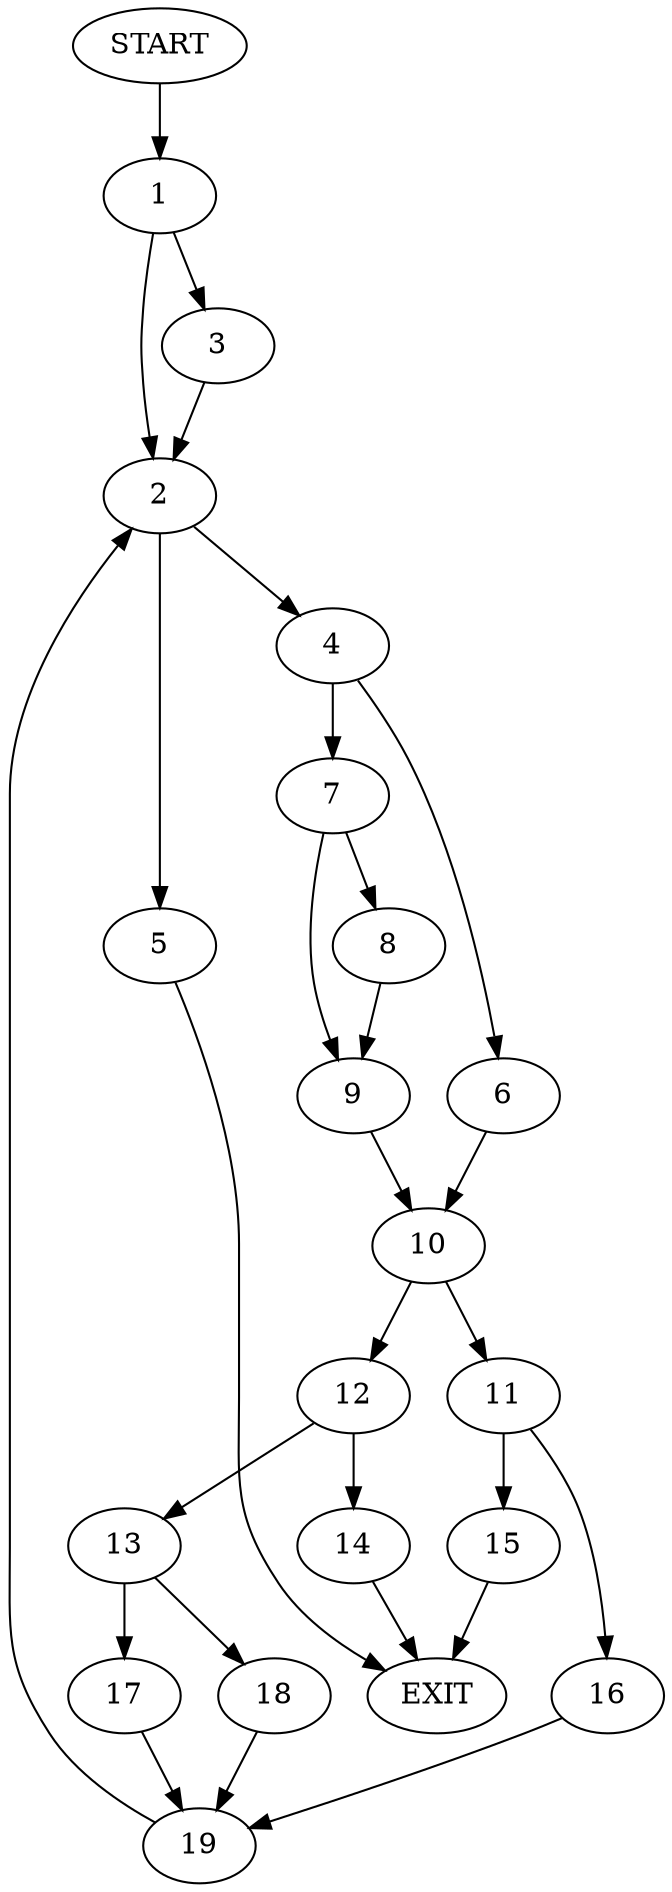 digraph {
0 [label="START"]
20 [label="EXIT"]
0 -> 1
1 -> 2
1 -> 3
3 -> 2
2 -> 4
2 -> 5
4 -> 6
4 -> 7
5 -> 20
7 -> 8
7 -> 9
6 -> 10
9 -> 10
8 -> 9
10 -> 11
10 -> 12
12 -> 13
12 -> 14
11 -> 15
11 -> 16
13 -> 17
13 -> 18
14 -> 20
18 -> 19
17 -> 19
19 -> 2
15 -> 20
16 -> 19
}
